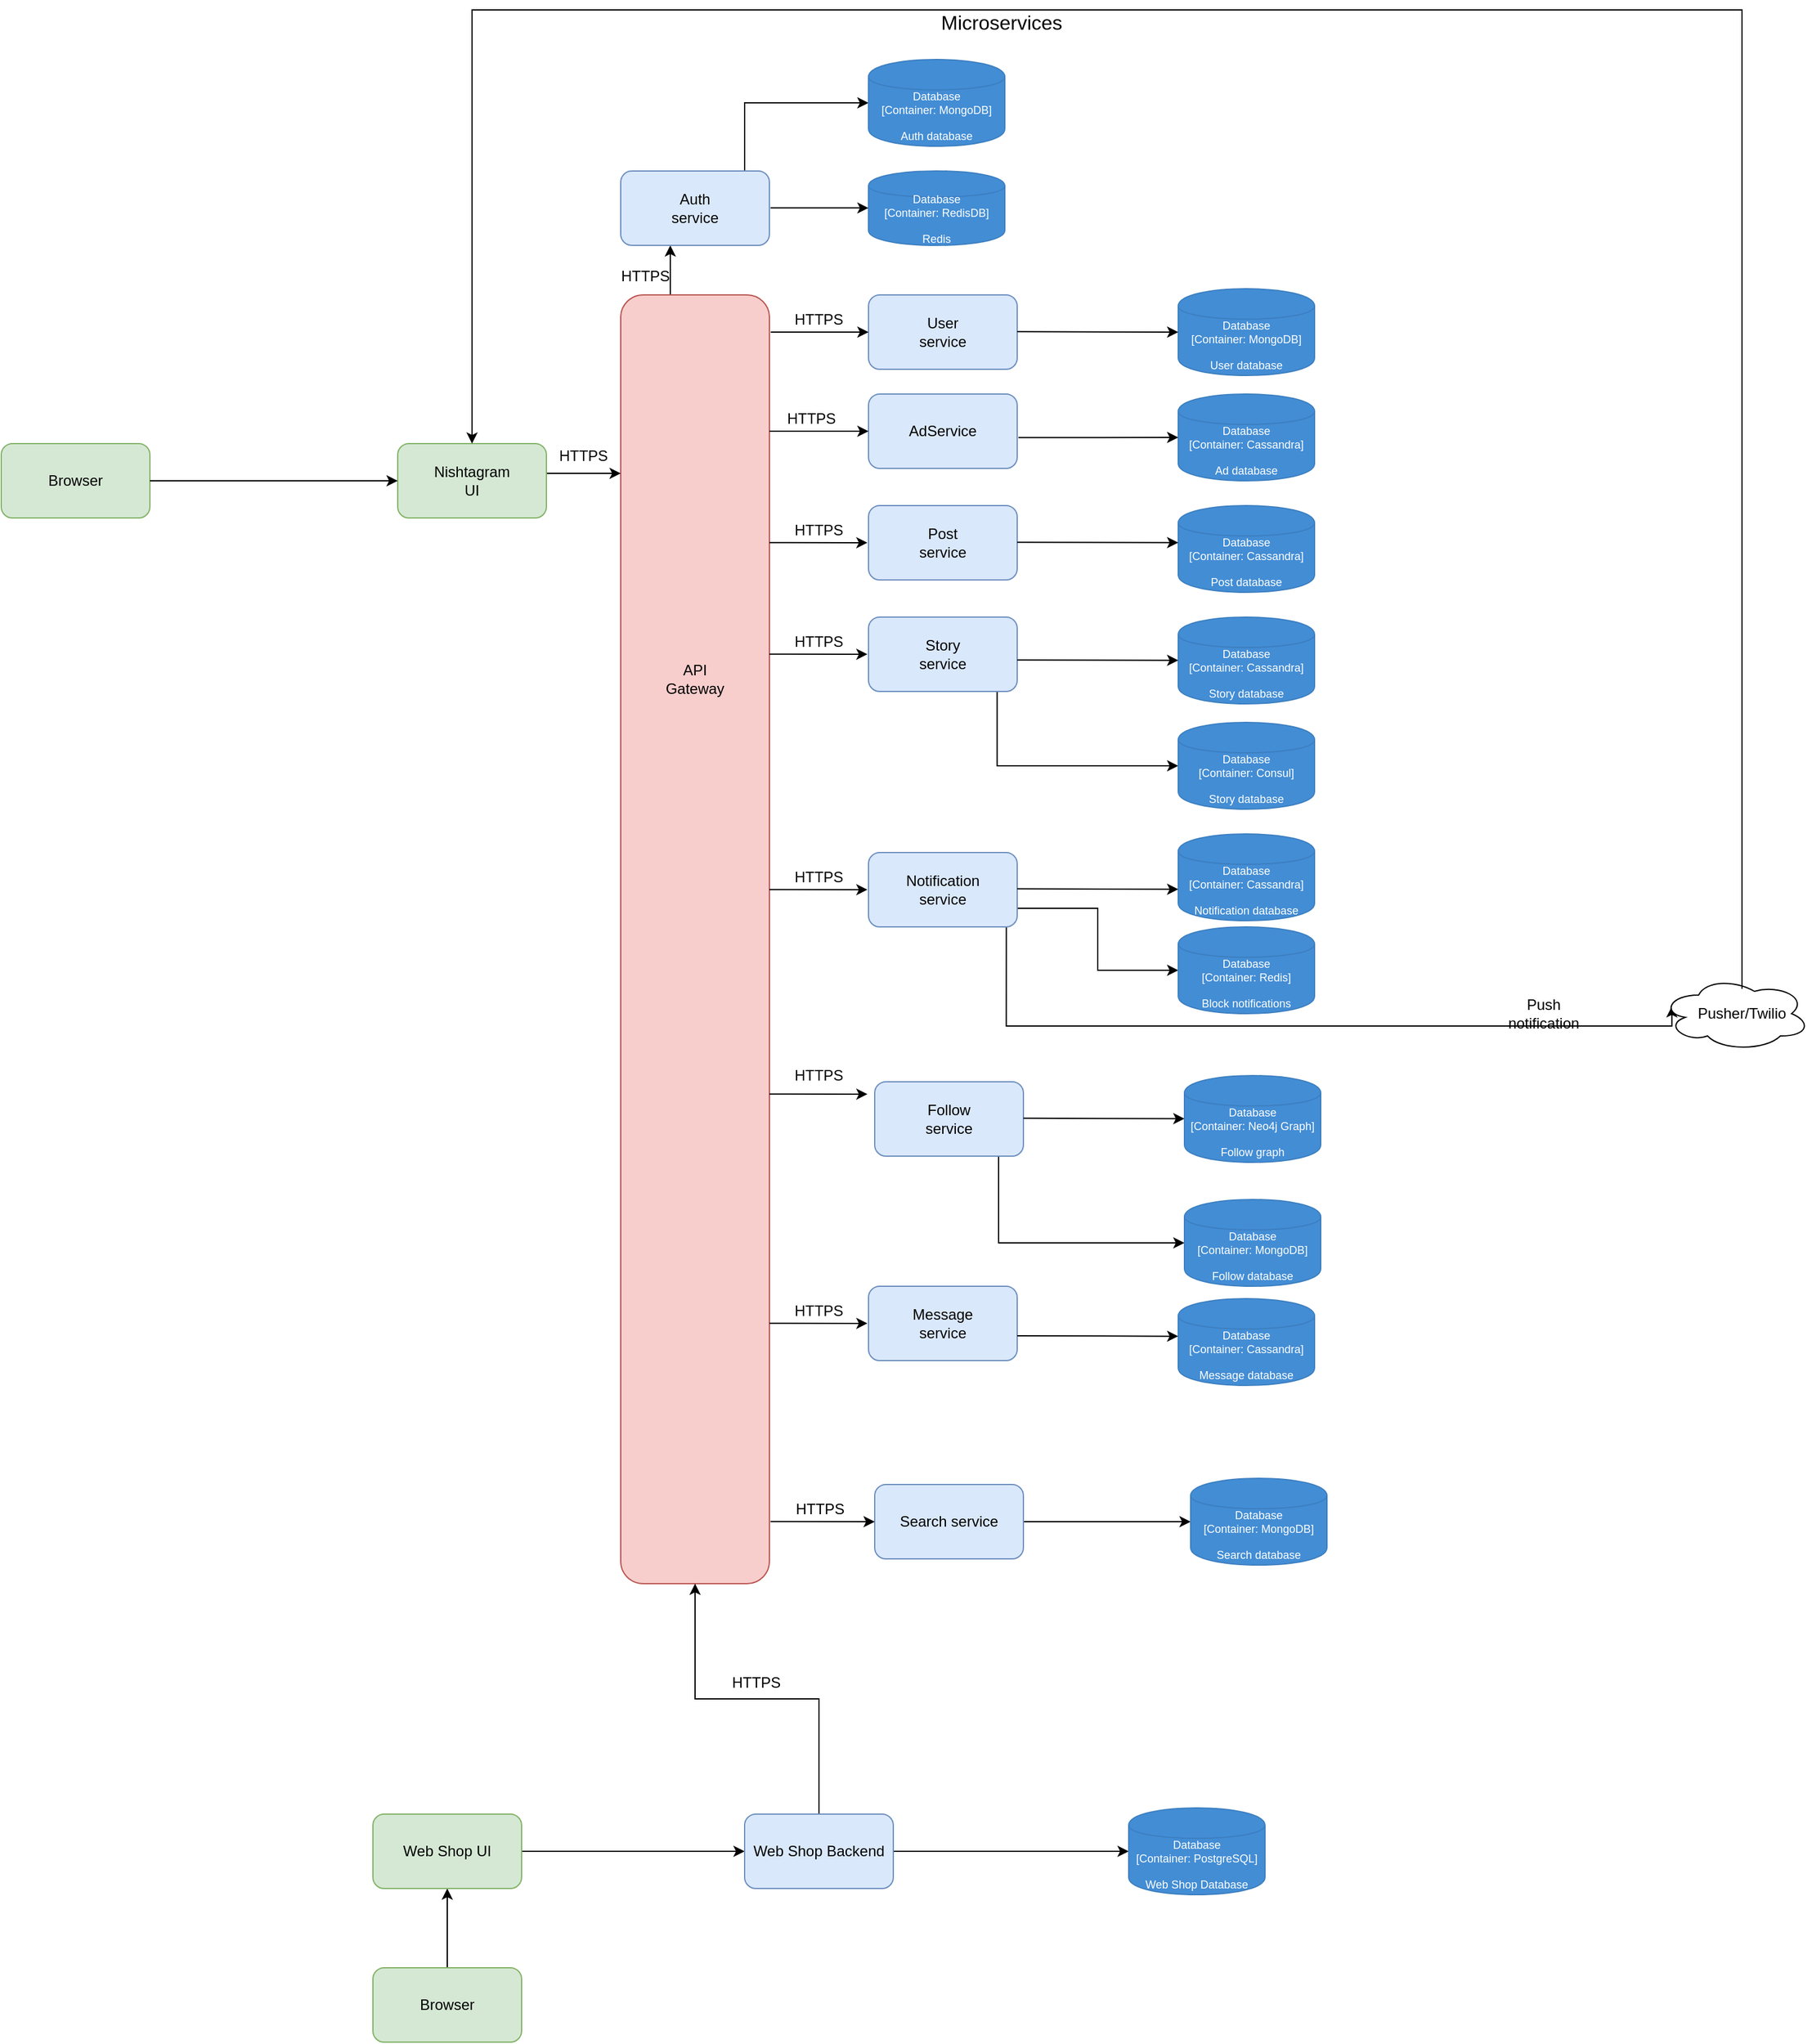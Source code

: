 <mxfile version="14.6.13" type="github"><diagram id="jnrrdVcON8O_dSR8l5Zq" name="Page-1"><mxGraphModel dx="1915" dy="632" grid="1" gridSize="10" guides="1" tooltips="1" connect="1" arrows="1" fold="1" page="1" pageScale="1" pageWidth="827" pageHeight="1169" math="0" shadow="0"><root><mxCell id="0"/><mxCell id="1" parent="0"/><mxCell id="WTtPB8ydNfYA009bVO5c-1" style="edgeStyle=orthogonalEdgeStyle;rounded=0;orthogonalLoop=1;jettySize=auto;html=1;exitX=0.25;exitY=0;exitDx=0;exitDy=0;fontSize=12;" edge="1" parent="1" source="WTtPB8ydNfYA009bVO5c-2"><mxGeometry relative="1" as="geometry"><mxPoint x="280" y="230" as="targetPoint"/><Array as="points"><mxPoint x="280" y="270"/><mxPoint x="280" y="230"/></Array></mxGeometry></mxCell><mxCell id="WTtPB8ydNfYA009bVO5c-2" value="" style="rounded=1;whiteSpace=wrap;html=1;fillColor=#f8cecc;strokeColor=#b85450;" vertex="1" parent="1"><mxGeometry x="240" y="270" width="120" height="1040" as="geometry"/></mxCell><mxCell id="WTtPB8ydNfYA009bVO5c-3" value="API &lt;br&gt;Gateway" style="text;html=1;strokeColor=none;fillColor=none;align=center;verticalAlign=middle;whiteSpace=wrap;rounded=0;" vertex="1" parent="1"><mxGeometry x="280" y="570" width="40" height="20" as="geometry"/></mxCell><mxCell id="WTtPB8ydNfYA009bVO5c-6" style="edgeStyle=orthogonalEdgeStyle;rounded=0;orthogonalLoop=1;jettySize=auto;html=1;" edge="1" parent="1" source="WTtPB8ydNfYA009bVO5c-7"><mxGeometry relative="1" as="geometry"><mxPoint x="240" y="414" as="targetPoint"/><Array as="points"><mxPoint x="240" y="414"/></Array></mxGeometry></mxCell><mxCell id="WTtPB8ydNfYA009bVO5c-7" value="" style="rounded=1;whiteSpace=wrap;html=1;fillColor=#d5e8d4;strokeColor=#82b366;" vertex="1" parent="1"><mxGeometry x="60" y="390" width="120" height="60" as="geometry"/></mxCell><mxCell id="WTtPB8ydNfYA009bVO5c-8" value="Nishtagram &lt;br&gt;UI" style="text;html=1;strokeColor=none;fillColor=none;align=center;verticalAlign=middle;whiteSpace=wrap;rounded=0;" vertex="1" parent="1"><mxGeometry x="100" y="410" width="40" height="20" as="geometry"/></mxCell><mxCell id="WTtPB8ydNfYA009bVO5c-10" value="HTTPS" style="text;html=1;strokeColor=none;fillColor=none;align=center;verticalAlign=middle;whiteSpace=wrap;rounded=0;" vertex="1" parent="1"><mxGeometry x="190" y="390" width="40" height="20" as="geometry"/></mxCell><mxCell id="WTtPB8ydNfYA009bVO5c-11" value="" style="rounded=1;whiteSpace=wrap;html=1;fillColor=#dae8fc;strokeColor=#6c8ebf;" vertex="1" parent="1"><mxGeometry x="440" y="270" width="120" height="60" as="geometry"/></mxCell><mxCell id="WTtPB8ydNfYA009bVO5c-12" value="" style="rounded=1;whiteSpace=wrap;html=1;fillColor=#dae8fc;strokeColor=#6c8ebf;" vertex="1" parent="1"><mxGeometry x="440" y="440" width="120" height="60" as="geometry"/></mxCell><mxCell id="WTtPB8ydNfYA009bVO5c-13" style="edgeStyle=orthogonalEdgeStyle;rounded=0;orthogonalLoop=1;jettySize=auto;html=1;exitX=0.865;exitY=1.001;exitDx=0;exitDy=0;entryX=0;entryY=0.5;entryDx=0;entryDy=0;entryPerimeter=0;fontSize=12;exitPerimeter=0;" edge="1" parent="1" source="WTtPB8ydNfYA009bVO5c-14" target="WTtPB8ydNfYA009bVO5c-44"><mxGeometry relative="1" as="geometry"/></mxCell><mxCell id="WTtPB8ydNfYA009bVO5c-14" value="" style="rounded=1;whiteSpace=wrap;html=1;fillColor=#dae8fc;strokeColor=#6c8ebf;" vertex="1" parent="1"><mxGeometry x="440" y="530" width="120" height="60" as="geometry"/></mxCell><mxCell id="WTtPB8ydNfYA009bVO5c-15" value="User service" style="text;html=1;strokeColor=none;fillColor=none;align=center;verticalAlign=middle;whiteSpace=wrap;rounded=0;" vertex="1" parent="1"><mxGeometry x="480" y="290" width="40" height="20" as="geometry"/></mxCell><mxCell id="WTtPB8ydNfYA009bVO5c-16" value="Microservices" style="text;html=1;strokeColor=none;fillColor=none;align=center;verticalAlign=middle;whiteSpace=wrap;rounded=0;fontSize=16;" vertex="1" parent="1"><mxGeometry x="510" y="40" width="75" height="20" as="geometry"/></mxCell><mxCell id="WTtPB8ydNfYA009bVO5c-17" value="Post service" style="text;html=1;strokeColor=none;fillColor=none;align=center;verticalAlign=middle;whiteSpace=wrap;rounded=0;fontSize=12;" vertex="1" parent="1"><mxGeometry x="480" y="460" width="40" height="20" as="geometry"/></mxCell><mxCell id="WTtPB8ydNfYA009bVO5c-18" value="Story service" style="text;html=1;strokeColor=none;fillColor=none;align=center;verticalAlign=middle;whiteSpace=wrap;rounded=0;fontSize=12;" vertex="1" parent="1"><mxGeometry x="480" y="550" width="40" height="20" as="geometry"/></mxCell><mxCell id="WTtPB8ydNfYA009bVO5c-19" style="edgeStyle=orthogonalEdgeStyle;rounded=0;orthogonalLoop=1;jettySize=auto;html=1;exitX=0.927;exitY=0.986;exitDx=0;exitDy=0;entryX=0.07;entryY=0.4;entryDx=0;entryDy=0;entryPerimeter=0;exitPerimeter=0;" edge="1" parent="1" source="WTtPB8ydNfYA009bVO5c-20" target="WTtPB8ydNfYA009bVO5c-50"><mxGeometry relative="1" as="geometry"><mxPoint x="532" y="780" as="sourcePoint"/><mxPoint x="694.8" y="829.76" as="targetPoint"/><Array as="points"><mxPoint x="551" y="860"/><mxPoint x="1088" y="860"/></Array></mxGeometry></mxCell><mxCell id="WTtPB8ydNfYA009bVO5c-86" style="edgeStyle=orthogonalEdgeStyle;rounded=0;orthogonalLoop=1;jettySize=auto;html=1;exitX=1;exitY=0.75;exitDx=0;exitDy=0;entryX=0;entryY=0.5;entryDx=0;entryDy=0;entryPerimeter=0;" edge="1" parent="1" source="WTtPB8ydNfYA009bVO5c-20" target="WTtPB8ydNfYA009bVO5c-81"><mxGeometry relative="1" as="geometry"/></mxCell><mxCell id="WTtPB8ydNfYA009bVO5c-20" value="" style="rounded=1;whiteSpace=wrap;html=1;fillColor=#dae8fc;strokeColor=#6c8ebf;" vertex="1" parent="1"><mxGeometry x="440" y="720" width="120" height="60" as="geometry"/></mxCell><mxCell id="WTtPB8ydNfYA009bVO5c-21" value="Notification service" style="text;html=1;strokeColor=none;fillColor=none;align=center;verticalAlign=middle;whiteSpace=wrap;rounded=0;fontSize=12;" vertex="1" parent="1"><mxGeometry x="480" y="740" width="40" height="20" as="geometry"/></mxCell><mxCell id="WTtPB8ydNfYA009bVO5c-22" style="edgeStyle=orthogonalEdgeStyle;rounded=0;orthogonalLoop=1;jettySize=auto;html=1;exitX=0.75;exitY=1;exitDx=0;exitDy=0;entryX=0;entryY=0.5;entryDx=0;entryDy=0;entryPerimeter=0;" edge="1" parent="1" source="WTtPB8ydNfYA009bVO5c-23" target="WTtPB8ydNfYA009bVO5c-47"><mxGeometry relative="1" as="geometry"><Array as="points"><mxPoint x="545" y="965"/><mxPoint x="545" y="1035"/></Array></mxGeometry></mxCell><mxCell id="WTtPB8ydNfYA009bVO5c-23" value="" style="rounded=1;whiteSpace=wrap;html=1;fillColor=#dae8fc;strokeColor=#6c8ebf;" vertex="1" parent="1"><mxGeometry x="445" y="905" width="120" height="60" as="geometry"/></mxCell><mxCell id="WTtPB8ydNfYA009bVO5c-24" value="Follow service" style="text;html=1;strokeColor=none;fillColor=none;align=center;verticalAlign=middle;whiteSpace=wrap;rounded=0;fontSize=12;" vertex="1" parent="1"><mxGeometry x="485" y="925" width="40" height="20" as="geometry"/></mxCell><mxCell id="WTtPB8ydNfYA009bVO5c-25" value="" style="rounded=1;whiteSpace=wrap;html=1;fillColor=#dae8fc;strokeColor=#6c8ebf;" vertex="1" parent="1"><mxGeometry x="440" y="1070" width="120" height="60" as="geometry"/></mxCell><mxCell id="WTtPB8ydNfYA009bVO5c-26" value="Message service" style="text;html=1;strokeColor=none;fillColor=none;align=center;verticalAlign=middle;whiteSpace=wrap;rounded=0;fontSize=12;" vertex="1" parent="1"><mxGeometry x="480" y="1090" width="40" height="20" as="geometry"/></mxCell><mxCell id="WTtPB8ydNfYA009bVO5c-27" style="edgeStyle=orthogonalEdgeStyle;rounded=0;orthogonalLoop=1;jettySize=auto;html=1;exitX=0.75;exitY=0;exitDx=0;exitDy=0;entryX=0;entryY=0.5;entryDx=0;entryDy=0;entryPerimeter=0;" edge="1" parent="1" source="WTtPB8ydNfYA009bVO5c-28" target="WTtPB8ydNfYA009bVO5c-51"><mxGeometry relative="1" as="geometry"><Array as="points"><mxPoint x="340" y="170"/><mxPoint x="340" y="115"/></Array></mxGeometry></mxCell><mxCell id="WTtPB8ydNfYA009bVO5c-28" value="" style="rounded=1;whiteSpace=wrap;html=1;fontSize=12;fillColor=#dae8fc;strokeColor=#6c8ebf;" vertex="1" parent="1"><mxGeometry x="240" y="170" width="120" height="60" as="geometry"/></mxCell><mxCell id="WTtPB8ydNfYA009bVO5c-29" value="&lt;div&gt;Auth&lt;/div&gt;&lt;div&gt;service&lt;br&gt;&lt;/div&gt;" style="text;html=1;strokeColor=none;fillColor=none;align=center;verticalAlign=middle;whiteSpace=wrap;rounded=0;fontSize=12;" vertex="1" parent="1"><mxGeometry x="280" y="190" width="40" height="20" as="geometry"/></mxCell><mxCell id="WTtPB8ydNfYA009bVO5c-30" value="" style="endArrow=classic;html=1;fontSize=12;entryX=0;entryY=0.5;entryDx=0;entryDy=0;" edge="1" parent="1" target="WTtPB8ydNfYA009bVO5c-11"><mxGeometry width="50" height="50" relative="1" as="geometry"><mxPoint x="361" y="300" as="sourcePoint"/><mxPoint x="420" y="280" as="targetPoint"/></mxGeometry></mxCell><mxCell id="WTtPB8ydNfYA009bVO5c-31" value="" style="endArrow=classic;html=1;fontSize=12;exitX=1.007;exitY=0.049;exitDx=0;exitDy=0;exitPerimeter=0;entryX=0;entryY=0.5;entryDx=0;entryDy=0;" edge="1" parent="1"><mxGeometry width="50" height="50" relative="1" as="geometry"><mxPoint x="360" y="469.86" as="sourcePoint"/><mxPoint x="439.16" y="469.97" as="targetPoint"/></mxGeometry></mxCell><mxCell id="WTtPB8ydNfYA009bVO5c-32" value="" style="endArrow=classic;html=1;fontSize=12;exitX=1.007;exitY=0.049;exitDx=0;exitDy=0;exitPerimeter=0;entryX=0;entryY=0.5;entryDx=0;entryDy=0;" edge="1" parent="1"><mxGeometry width="50" height="50" relative="1" as="geometry"><mxPoint x="360" y="559.86" as="sourcePoint"/><mxPoint x="439.16" y="559.97" as="targetPoint"/></mxGeometry></mxCell><mxCell id="WTtPB8ydNfYA009bVO5c-33" value="" style="endArrow=classic;html=1;fontSize=12;exitX=1.007;exitY=0.049;exitDx=0;exitDy=0;exitPerimeter=0;entryX=0;entryY=0.5;entryDx=0;entryDy=0;" edge="1" parent="1"><mxGeometry width="50" height="50" relative="1" as="geometry"><mxPoint x="360" y="749.86" as="sourcePoint"/><mxPoint x="439.16" y="749.97" as="targetPoint"/></mxGeometry></mxCell><mxCell id="WTtPB8ydNfYA009bVO5c-34" value="" style="endArrow=classic;html=1;fontSize=12;exitX=1.007;exitY=0.049;exitDx=0;exitDy=0;exitPerimeter=0;entryX=0;entryY=0.5;entryDx=0;entryDy=0;" edge="1" parent="1"><mxGeometry width="50" height="50" relative="1" as="geometry"><mxPoint x="360" y="914.86" as="sourcePoint"/><mxPoint x="439.16" y="914.97" as="targetPoint"/></mxGeometry></mxCell><mxCell id="WTtPB8ydNfYA009bVO5c-35" value="" style="endArrow=classic;html=1;fontSize=12;exitX=1.007;exitY=0.049;exitDx=0;exitDy=0;exitPerimeter=0;entryX=0;entryY=0.5;entryDx=0;entryDy=0;" edge="1" parent="1"><mxGeometry width="50" height="50" relative="1" as="geometry"><mxPoint x="360" y="1099.86" as="sourcePoint"/><mxPoint x="439.16" y="1099.97" as="targetPoint"/></mxGeometry></mxCell><object placeholders="1" c4Type="Database" c4Technology="MongoDB" c4Description="User database" label="%c4Type%&lt;div&gt;[Container:&amp;nbsp;%c4Technology%]&lt;/div&gt;&lt;br&gt;&lt;div&gt;%c4Description%&lt;/div&gt;" id="WTtPB8ydNfYA009bVO5c-36"><mxCell style="shape=cylinder;whiteSpace=wrap;html=1;boundedLbl=1;rounded=0;labelBackgroundColor=none;fillColor=#438DD5;fontSize=9;fontColor=#ffffff;align=center;strokeColor=#3C7FC0;metaEdit=1;points=[[0.5,0,0],[1,0.25,0],[1,0.5,0],[1,0.75,0],[0.5,1,0],[0,0.75,0],[0,0.5,0],[0,0.25,0]];metaData={&quot;c4Type&quot;:{&quot;editable&quot;:false}};" vertex="1" parent="1"><mxGeometry x="690" y="265" width="110" height="70" as="geometry"/></mxCell></object><object placeholders="1" c4Type="Database" c4Technology="RedisDB" c4Description="Redis" label="%c4Type%&lt;div&gt;[Container:&amp;nbsp;%c4Technology%]&lt;/div&gt;&lt;br&gt;&lt;div&gt;%c4Description%&lt;/div&gt;" id="WTtPB8ydNfYA009bVO5c-37"><mxCell style="shape=cylinder;whiteSpace=wrap;html=1;boundedLbl=1;rounded=0;labelBackgroundColor=none;fillColor=#438DD5;fontSize=9;fontColor=#ffffff;align=center;strokeColor=#3C7FC0;metaEdit=1;points=[[0.5,0,0],[1,0.25,0],[1,0.5,0],[1,0.75,0],[0.5,1,0],[0,0.75,0],[0,0.5,0],[0,0.25,0]];metaData={&quot;c4Type&quot;:{&quot;editable&quot;:false}};" vertex="1" parent="1"><mxGeometry x="440" y="170" width="110" height="60" as="geometry"/></mxCell></object><mxCell id="WTtPB8ydNfYA009bVO5c-38" value="" style="endArrow=classic;html=1;fontSize=12;exitX=1.007;exitY=0.049;exitDx=0;exitDy=0;exitPerimeter=0;entryX=0;entryY=0.5;entryDx=0;entryDy=0;" edge="1" parent="1"><mxGeometry width="50" height="50" relative="1" as="geometry"><mxPoint x="360.84" y="199.71" as="sourcePoint"/><mxPoint x="440" y="199.82" as="targetPoint"/></mxGeometry></mxCell><mxCell id="WTtPB8ydNfYA009bVO5c-39" value="" style="endArrow=classic;html=1;fontSize=12;exitX=1.007;exitY=0.049;exitDx=0;exitDy=0;exitPerimeter=0;entryX=0;entryY=0.5;entryDx=0;entryDy=0;entryPerimeter=0;" edge="1" parent="1" target="WTtPB8ydNfYA009bVO5c-36"><mxGeometry width="50" height="50" relative="1" as="geometry"><mxPoint x="560.0" y="299.66" as="sourcePoint"/><mxPoint x="639.16" y="299.77" as="targetPoint"/></mxGeometry></mxCell><object placeholders="1" c4Type="Database" c4Technology="Cassandra" c4Description="Post database" label="%c4Type%&lt;div&gt;[Container:&amp;nbsp;%c4Technology%]&lt;/div&gt;&lt;br&gt;&lt;div&gt;%c4Description%&lt;/div&gt;" id="WTtPB8ydNfYA009bVO5c-40"><mxCell style="shape=cylinder;whiteSpace=wrap;html=1;boundedLbl=1;rounded=0;labelBackgroundColor=none;fillColor=#438DD5;fontSize=9;fontColor=#ffffff;align=center;strokeColor=#3C7FC0;metaEdit=1;points=[[0.5,0,0],[1,0.25,0],[1,0.5,0],[1,0.75,0],[0.5,1,0],[0,0.75,0],[0,0.5,0],[0,0.25,0]];metaData={&quot;c4Type&quot;:{&quot;editable&quot;:false}};" vertex="1" parent="1"><mxGeometry x="690" y="440" width="110" height="70" as="geometry"/></mxCell></object><mxCell id="WTtPB8ydNfYA009bVO5c-41" value="" style="endArrow=classic;html=1;fontSize=12;exitX=1.007;exitY=0.049;exitDx=0;exitDy=0;exitPerimeter=0;entryX=0;entryY=0.5;entryDx=0;entryDy=0;entryPerimeter=0;" edge="1" parent="1"><mxGeometry width="50" height="50" relative="1" as="geometry"><mxPoint x="560" y="469.58" as="sourcePoint"/><mxPoint x="690" y="469.92" as="targetPoint"/></mxGeometry></mxCell><object placeholders="1" c4Type="Database" c4Technology="Cassandra" c4Description="Story database" label="%c4Type%&lt;div&gt;[Container:&amp;nbsp;%c4Technology%]&lt;/div&gt;&lt;br&gt;&lt;div&gt;%c4Description%&lt;/div&gt;" id="WTtPB8ydNfYA009bVO5c-42"><mxCell style="shape=cylinder;whiteSpace=wrap;html=1;boundedLbl=1;rounded=0;labelBackgroundColor=none;fillColor=#438DD5;fontSize=9;fontColor=#ffffff;align=center;strokeColor=#3C7FC0;metaEdit=1;points=[[0.5,0,0],[1,0.25,0],[1,0.5,0],[1,0.75,0],[0.5,1,0],[0,0.75,0],[0,0.5,0],[0,0.25,0]];metaData={&quot;c4Type&quot;:{&quot;editable&quot;:false}};" vertex="1" parent="1"><mxGeometry x="690" y="530" width="110" height="70" as="geometry"/></mxCell></object><mxCell id="WTtPB8ydNfYA009bVO5c-43" value="" style="endArrow=classic;html=1;fontSize=12;exitX=1.007;exitY=0.049;exitDx=0;exitDy=0;exitPerimeter=0;entryX=0;entryY=0.5;entryDx=0;entryDy=0;entryPerimeter=0;" edge="1" parent="1"><mxGeometry width="50" height="50" relative="1" as="geometry"><mxPoint x="560" y="564.58" as="sourcePoint"/><mxPoint x="690" y="564.92" as="targetPoint"/></mxGeometry></mxCell><object placeholders="1" c4Type="Database" c4Technology="Consul" c4Description="Story database" label="%c4Type%&lt;div&gt;[Container:&amp;nbsp;%c4Technology%]&lt;/div&gt;&lt;br&gt;&lt;div&gt;%c4Description%&lt;/div&gt;" id="WTtPB8ydNfYA009bVO5c-44"><mxCell style="shape=cylinder;whiteSpace=wrap;html=1;boundedLbl=1;rounded=0;labelBackgroundColor=none;fillColor=#438DD5;fontSize=9;fontColor=#ffffff;align=center;strokeColor=#3C7FC0;metaEdit=1;points=[[0.5,0,0],[1,0.25,0],[1,0.5,0],[1,0.75,0],[0.5,1,0],[0,0.75,0],[0,0.5,0],[0,0.25,0]];metaData={&quot;c4Type&quot;:{&quot;editable&quot;:false}};" vertex="1" parent="1"><mxGeometry x="690" y="615" width="110" height="70" as="geometry"/></mxCell></object><mxCell id="WTtPB8ydNfYA009bVO5c-45" value="" style="endArrow=classic;html=1;fontSize=12;exitX=1.007;exitY=0.049;exitDx=0;exitDy=0;exitPerimeter=0;entryX=0;entryY=0.5;entryDx=0;entryDy=0;entryPerimeter=0;" edge="1" parent="1"><mxGeometry width="50" height="50" relative="1" as="geometry"><mxPoint x="565" y="934.41" as="sourcePoint"/><mxPoint x="695" y="934.75" as="targetPoint"/></mxGeometry></mxCell><object placeholders="1" c4Type="Database" c4Technology="Neo4j Graph" c4Description="Follow graph" label="%c4Type%&lt;div&gt;[Container:&amp;nbsp;%c4Technology%]&lt;/div&gt;&lt;br&gt;&lt;div&gt;%c4Description%&lt;/div&gt;" id="WTtPB8ydNfYA009bVO5c-46"><mxCell style="shape=cylinder;whiteSpace=wrap;html=1;boundedLbl=1;rounded=0;labelBackgroundColor=none;fillColor=#438DD5;fontSize=9;fontColor=#ffffff;align=center;strokeColor=#3C7FC0;metaEdit=1;points=[[0.5,0,0],[1,0.25,0],[1,0.5,0],[1,0.75,0],[0.5,1,0],[0,0.75,0],[0,0.5,0],[0,0.25,0]];metaData={&quot;c4Type&quot;:{&quot;editable&quot;:false}};" vertex="1" parent="1"><mxGeometry x="695" y="900" width="110" height="70" as="geometry"/></mxCell></object><object placeholders="1" c4Type="Database" c4Technology="MongoDB" c4Description="Follow database" label="%c4Type%&lt;div&gt;[Container:&amp;nbsp;%c4Technology%]&lt;/div&gt;&lt;br&gt;&lt;div&gt;%c4Description%&lt;/div&gt;" id="WTtPB8ydNfYA009bVO5c-47"><mxCell style="shape=cylinder;whiteSpace=wrap;html=1;boundedLbl=1;rounded=0;labelBackgroundColor=none;fillColor=#438DD5;fontSize=9;fontColor=#ffffff;align=center;strokeColor=#3C7FC0;metaEdit=1;points=[[0.5,0,0],[1,0.25,0],[1,0.5,0],[1,0.75,0],[0.5,1,0],[0,0.75,0],[0,0.5,0],[0,0.25,0]];metaData={&quot;c4Type&quot;:{&quot;editable&quot;:false}};" vertex="1" parent="1"><mxGeometry x="695" y="1000" width="110" height="70" as="geometry"/></mxCell></object><object placeholders="1" c4Type="Database" c4Technology="Cassandra" c4Description="Notification database" label="%c4Type%&lt;div&gt;[Container:&amp;nbsp;%c4Technology%]&lt;/div&gt;&lt;br&gt;&lt;div&gt;%c4Description%&lt;/div&gt;" id="WTtPB8ydNfYA009bVO5c-48"><mxCell style="shape=cylinder;whiteSpace=wrap;html=1;boundedLbl=1;rounded=0;labelBackgroundColor=none;fillColor=#438DD5;fontSize=9;fontColor=#ffffff;align=center;strokeColor=#3C7FC0;metaEdit=1;points=[[0.5,0,0],[1,0.25,0],[1,0.5,0],[1,0.75,0],[0.5,1,0],[0,0.75,0],[0,0.5,0],[0,0.25,0]];metaData={&quot;c4Type&quot;:{&quot;editable&quot;:false}};" vertex="1" parent="1"><mxGeometry x="690" y="705" width="110" height="70" as="geometry"/></mxCell></object><mxCell id="WTtPB8ydNfYA009bVO5c-49" value="" style="endArrow=classic;html=1;fontSize=12;exitX=1.007;exitY=0.049;exitDx=0;exitDy=0;exitPerimeter=0;entryX=0;entryY=0.5;entryDx=0;entryDy=0;entryPerimeter=0;" edge="1" parent="1"><mxGeometry width="50" height="50" relative="1" as="geometry"><mxPoint x="560" y="749.29" as="sourcePoint"/><mxPoint x="690" y="749.63" as="targetPoint"/></mxGeometry></mxCell><object placeholders="1" c4Type="Database" c4Technology="MongoDB" c4Description="Auth database" label="%c4Type%&lt;div&gt;[Container:&amp;nbsp;%c4Technology%]&lt;/div&gt;&lt;br&gt;&lt;div&gt;%c4Description%&lt;/div&gt;" id="WTtPB8ydNfYA009bVO5c-51"><mxCell style="shape=cylinder;whiteSpace=wrap;html=1;boundedLbl=1;rounded=0;labelBackgroundColor=none;fillColor=#438DD5;fontSize=9;fontColor=#ffffff;align=center;strokeColor=#3C7FC0;metaEdit=1;points=[[0.5,0,0],[1,0.25,0],[1,0.5,0],[1,0.75,0],[0.5,1,0],[0,0.75,0],[0,0.5,0],[0,0.25,0]];metaData={&quot;c4Type&quot;:{&quot;editable&quot;:false}};" vertex="1" parent="1"><mxGeometry x="440" y="80" width="110" height="70" as="geometry"/></mxCell></object><mxCell id="WTtPB8ydNfYA009bVO5c-52" value="Push notification" style="text;html=1;strokeColor=none;fillColor=none;align=center;verticalAlign=middle;whiteSpace=wrap;rounded=0;" vertex="1" parent="1"><mxGeometry x="940" y="840" width="90" height="20" as="geometry"/></mxCell><object placeholders="1" c4Type="Database" c4Technology="Cassandra" c4Description="Message database" label="%c4Type%&lt;div&gt;[Container:&amp;nbsp;%c4Technology%]&lt;/div&gt;&lt;br&gt;&lt;div&gt;%c4Description%&lt;/div&gt;" id="WTtPB8ydNfYA009bVO5c-53"><mxCell style="shape=cylinder;whiteSpace=wrap;html=1;boundedLbl=1;rounded=0;labelBackgroundColor=none;fillColor=#438DD5;fontSize=9;fontColor=#ffffff;align=center;strokeColor=#3C7FC0;metaEdit=1;points=[[0.5,0,0],[1,0.25,0],[1,0.5,0],[1,0.75,0],[0.5,1,0],[0,0.75,0],[0,0.5,0],[0,0.25,0]];metaData={&quot;c4Type&quot;:{&quot;editable&quot;:false}};" vertex="1" parent="1"><mxGeometry x="690" y="1080" width="110" height="70" as="geometry"/></mxCell></object><mxCell id="WTtPB8ydNfYA009bVO5c-54" value="" style="endArrow=classic;html=1;fontSize=12;exitX=1.007;exitY=0.049;exitDx=0;exitDy=0;exitPerimeter=0;entryX=0;entryY=0.5;entryDx=0;entryDy=0;entryPerimeter=0;" edge="1" parent="1"><mxGeometry width="50" height="50" relative="1" as="geometry"><mxPoint x="560" y="1110" as="sourcePoint"/><mxPoint x="690" y="1110.34" as="targetPoint"/></mxGeometry></mxCell><mxCell id="WTtPB8ydNfYA009bVO5c-56" value="HTTPS" style="text;html=1;strokeColor=none;fillColor=none;align=center;verticalAlign=middle;whiteSpace=wrap;rounded=0;" vertex="1" parent="1"><mxGeometry x="380" y="280" width="40" height="20" as="geometry"/></mxCell><mxCell id="WTtPB8ydNfYA009bVO5c-57" value="HTTPS" style="text;html=1;strokeColor=none;fillColor=none;align=center;verticalAlign=middle;whiteSpace=wrap;rounded=0;" vertex="1" parent="1"><mxGeometry x="380" y="450" width="40" height="20" as="geometry"/></mxCell><mxCell id="WTtPB8ydNfYA009bVO5c-58" value="HTTPS" style="text;html=1;strokeColor=none;fillColor=none;align=center;verticalAlign=middle;whiteSpace=wrap;rounded=0;" vertex="1" parent="1"><mxGeometry x="380" y="540" width="40" height="20" as="geometry"/></mxCell><mxCell id="WTtPB8ydNfYA009bVO5c-59" value="HTTPS" style="text;html=1;strokeColor=none;fillColor=none;align=center;verticalAlign=middle;whiteSpace=wrap;rounded=0;" vertex="1" parent="1"><mxGeometry x="380" y="730" width="40" height="20" as="geometry"/></mxCell><mxCell id="WTtPB8ydNfYA009bVO5c-60" value="HTTPS" style="text;html=1;strokeColor=none;fillColor=none;align=center;verticalAlign=middle;whiteSpace=wrap;rounded=0;" vertex="1" parent="1"><mxGeometry x="380" y="890" width="40" height="20" as="geometry"/></mxCell><mxCell id="WTtPB8ydNfYA009bVO5c-61" value="HTTPS" style="text;html=1;strokeColor=none;fillColor=none;align=center;verticalAlign=middle;whiteSpace=wrap;rounded=0;" vertex="1" parent="1"><mxGeometry x="380" y="1080" width="40" height="20" as="geometry"/></mxCell><mxCell id="WTtPB8ydNfYA009bVO5c-62" value="HTTPS" style="text;html=1;strokeColor=none;fillColor=none;align=center;verticalAlign=middle;whiteSpace=wrap;rounded=0;" vertex="1" parent="1"><mxGeometry x="240" y="245" width="40" height="20" as="geometry"/></mxCell><mxCell id="WTtPB8ydNfYA009bVO5c-63" value="" style="edgeStyle=orthogonalEdgeStyle;rounded=0;orthogonalLoop=1;jettySize=auto;html=1;" edge="1" parent="1" source="WTtPB8ydNfYA009bVO5c-64" target="WTtPB8ydNfYA009bVO5c-66"><mxGeometry relative="1" as="geometry"/></mxCell><mxCell id="WTtPB8ydNfYA009bVO5c-64" value="Browser&lt;span style=&quot;color: rgba(0 , 0 , 0 , 0) ; font-family: monospace ; font-size: 0px&quot;&gt;%3CmxGraphModel%3E%3Croot%3E%3CmxCell%20id%3D%220%22%2F%3E%3CmxCell%20id%3D%221%22%20parent%3D%220%22%2F%3E%3CmxCell%20id%3D%222%22%20value%3D%22consumes%22%20style%3D%22text%3Bhtml%3D1%3BstrokeColor%3Dnone%3BfillColor%3Dnone%3Balign%3Dcenter%3BverticalAlign%3Dmiddle%3BwhiteSpace%3Dwrap%3Brounded%3D0%3B%22%20vertex%3D%221%22%20parent%3D%221%22%3E%3CmxGeometry%20x%3D%22230%22%20y%3D%22230%22%20width%3D%2240%22%20height%3D%2220%22%20as%3D%22geometry%22%2F%3E%3C%2FmxCell%3E%3C%2Froot%3E%3C%2FmxGraphModel%3E&lt;/span&gt;" style="rounded=1;whiteSpace=wrap;html=1;fillColor=#d5e8d4;strokeColor=#82b366;" vertex="1" parent="1"><mxGeometry x="40" y="1620" width="120" height="60" as="geometry"/></mxCell><mxCell id="WTtPB8ydNfYA009bVO5c-65" style="edgeStyle=orthogonalEdgeStyle;rounded=0;orthogonalLoop=1;jettySize=auto;html=1;exitX=1;exitY=0.5;exitDx=0;exitDy=0;entryX=0;entryY=0.5;entryDx=0;entryDy=0;" edge="1" parent="1" source="WTtPB8ydNfYA009bVO5c-66" target="WTtPB8ydNfYA009bVO5c-69"><mxGeometry relative="1" as="geometry"/></mxCell><mxCell id="WTtPB8ydNfYA009bVO5c-66" value="Web Shop UI" style="rounded=1;whiteSpace=wrap;html=1;fillColor=#d5e8d4;strokeColor=#82b366;" vertex="1" parent="1"><mxGeometry x="40" y="1496" width="120" height="60" as="geometry"/></mxCell><mxCell id="WTtPB8ydNfYA009bVO5c-67" style="edgeStyle=orthogonalEdgeStyle;rounded=0;orthogonalLoop=1;jettySize=auto;html=1;exitX=1;exitY=0.5;exitDx=0;exitDy=0;entryX=0;entryY=0.5;entryDx=0;entryDy=0;entryPerimeter=0;" edge="1" parent="1" source="WTtPB8ydNfYA009bVO5c-69" target="WTtPB8ydNfYA009bVO5c-70"><mxGeometry relative="1" as="geometry"/></mxCell><mxCell id="WTtPB8ydNfYA009bVO5c-92" style="edgeStyle=orthogonalEdgeStyle;rounded=0;orthogonalLoop=1;jettySize=auto;html=1;entryX=0.5;entryY=1;entryDx=0;entryDy=0;" edge="1" parent="1" source="WTtPB8ydNfYA009bVO5c-69" target="WTtPB8ydNfYA009bVO5c-2"><mxGeometry relative="1" as="geometry"/></mxCell><mxCell id="WTtPB8ydNfYA009bVO5c-69" value="Web Shop Backend" style="rounded=1;whiteSpace=wrap;html=1;fillColor=#dae8fc;strokeColor=#6c8ebf;" vertex="1" parent="1"><mxGeometry x="340" y="1496" width="120" height="60" as="geometry"/></mxCell><object placeholders="1" c4Type="Database" c4Technology="PostgreSQL" c4Description="Web Shop Database" label="%c4Type%&lt;div&gt;[Container:&amp;nbsp;%c4Technology%]&lt;/div&gt;&lt;br&gt;&lt;div&gt;%c4Description%&lt;/div&gt;" id="WTtPB8ydNfYA009bVO5c-70"><mxCell style="shape=cylinder;whiteSpace=wrap;html=1;boundedLbl=1;rounded=0;labelBackgroundColor=none;fillColor=#438DD5;fontSize=9;fontColor=#ffffff;align=center;strokeColor=#3C7FC0;metaEdit=1;points=[[0.5,0,0],[1,0.25,0],[1,0.5,0],[1,0.75,0],[0.5,1,0],[0,0.75,0],[0,0.5,0],[0,0.25,0]];metaData={&quot;c4Type&quot;:{&quot;editable&quot;:false}};" vertex="1" parent="1"><mxGeometry x="650" y="1491" width="110" height="70" as="geometry"/></mxCell></object><mxCell id="WTtPB8ydNfYA009bVO5c-72" value="AdService" style="rounded=1;whiteSpace=wrap;html=1;fillColor=#dae8fc;strokeColor=#6c8ebf;" vertex="1" parent="1"><mxGeometry x="440" y="350" width="120" height="60" as="geometry"/></mxCell><mxCell id="WTtPB8ydNfYA009bVO5c-74" value="" style="endArrow=classic;html=1;entryX=0;entryY=0.5;entryDx=0;entryDy=0;" edge="1" parent="1" target="WTtPB8ydNfYA009bVO5c-72"><mxGeometry width="50" height="50" relative="1" as="geometry"><mxPoint x="360" y="380" as="sourcePoint"/><mxPoint x="570" y="350" as="targetPoint"/></mxGeometry></mxCell><object placeholders="1" c4Type="Database" c4Technology="Cassandra" c4Description="Ad database" label="%c4Type%&lt;div&gt;[Container:&amp;nbsp;%c4Technology%]&lt;/div&gt;&lt;br&gt;&lt;div&gt;%c4Description%&lt;/div&gt;" id="WTtPB8ydNfYA009bVO5c-75"><mxCell style="shape=cylinder;whiteSpace=wrap;html=1;boundedLbl=1;rounded=0;labelBackgroundColor=none;fillColor=#438DD5;fontSize=9;fontColor=#ffffff;align=center;strokeColor=#3C7FC0;metaEdit=1;points=[[0.5,0,0],[1,0.25,0],[1,0.5,0],[1,0.75,0],[0.5,1,0],[0,0.75,0],[0,0.5,0],[0,0.25,0]];metaData={&quot;c4Type&quot;:{&quot;editable&quot;:false}};" vertex="1" parent="1"><mxGeometry x="690" y="350" width="110" height="70" as="geometry"/></mxCell></object><mxCell id="WTtPB8ydNfYA009bVO5c-76" value="" style="endArrow=classic;html=1;fontSize=12;entryX=0;entryY=0.5;entryDx=0;entryDy=0;entryPerimeter=0;exitX=1.008;exitY=0.586;exitDx=0;exitDy=0;exitPerimeter=0;" edge="1" parent="1" target="WTtPB8ydNfYA009bVO5c-75" source="WTtPB8ydNfYA009bVO5c-72"><mxGeometry width="50" height="50" relative="1" as="geometry"><mxPoint x="570" y="385" as="sourcePoint"/><mxPoint x="639.16" y="384.77" as="targetPoint"/></mxGeometry></mxCell><mxCell id="WTtPB8ydNfYA009bVO5c-77" value="HTTPS" style="text;html=1;strokeColor=none;fillColor=none;align=center;verticalAlign=middle;whiteSpace=wrap;rounded=0;" vertex="1" parent="1"><mxGeometry x="374" y="360" width="40" height="20" as="geometry"/></mxCell><mxCell id="WTtPB8ydNfYA009bVO5c-79" value="" style="group" vertex="1" connectable="0" parent="1"><mxGeometry x="1080" y="820" width="120" height="60" as="geometry"/></mxCell><mxCell id="WTtPB8ydNfYA009bVO5c-50" value="" style="ellipse;shape=cloud;whiteSpace=wrap;html=1;" vertex="1" parent="WTtPB8ydNfYA009bVO5c-79"><mxGeometry width="120" height="60" as="geometry"/></mxCell><mxCell id="WTtPB8ydNfYA009bVO5c-55" value="Pusher/Twilio" style="text;html=1;strokeColor=none;fillColor=none;align=center;verticalAlign=middle;whiteSpace=wrap;rounded=0;" vertex="1" parent="WTtPB8ydNfYA009bVO5c-79"><mxGeometry x="25" y="20" width="80" height="20" as="geometry"/></mxCell><object placeholders="1" c4Type="Database" c4Technology="Redis" c4Description="Block notifications" label="%c4Type%&lt;div&gt;[Container:&amp;nbsp;%c4Technology%]&lt;/div&gt;&lt;br&gt;&lt;div&gt;%c4Description%&lt;/div&gt;" id="WTtPB8ydNfYA009bVO5c-81"><mxCell style="shape=cylinder;whiteSpace=wrap;html=1;boundedLbl=1;rounded=0;labelBackgroundColor=none;fillColor=#438DD5;fontSize=9;fontColor=#ffffff;align=center;strokeColor=#3C7FC0;metaEdit=1;points=[[0.5,0,0],[1,0.25,0],[1,0.5,0],[1,0.75,0],[0.5,1,0],[0,0.75,0],[0,0.5,0],[0,0.25,0]];metaData={&quot;c4Type&quot;:{&quot;editable&quot;:false}};" vertex="1" parent="1"><mxGeometry x="690" y="780" width="110" height="70" as="geometry"/></mxCell></object><mxCell id="WTtPB8ydNfYA009bVO5c-82" style="edgeStyle=orthogonalEdgeStyle;rounded=0;orthogonalLoop=1;jettySize=auto;html=1;" edge="1" parent="1"><mxGeometry relative="1" as="geometry"><mxPoint x="1145" y="830" as="sourcePoint"/><mxPoint x="120" y="390" as="targetPoint"/><Array as="points"><mxPoint x="1145" y="40"/><mxPoint x="120" y="40"/></Array></mxGeometry></mxCell><mxCell id="WTtPB8ydNfYA009bVO5c-84" value="" style="group" vertex="1" connectable="0" parent="1"><mxGeometry x="-260" y="390" width="120" height="60" as="geometry"/></mxCell><mxCell id="WTtPB8ydNfYA009bVO5c-4" value="" style="rounded=1;whiteSpace=wrap;html=1;fillColor=#d5e8d4;strokeColor=#82b366;" vertex="1" parent="WTtPB8ydNfYA009bVO5c-84"><mxGeometry width="120" height="60" as="geometry"/></mxCell><mxCell id="WTtPB8ydNfYA009bVO5c-5" value="Browser" style="text;html=1;strokeColor=none;fillColor=none;align=center;verticalAlign=middle;whiteSpace=wrap;rounded=0;" vertex="1" parent="WTtPB8ydNfYA009bVO5c-84"><mxGeometry x="40" y="20" width="40" height="20" as="geometry"/></mxCell><mxCell id="WTtPB8ydNfYA009bVO5c-85" style="edgeStyle=orthogonalEdgeStyle;rounded=0;orthogonalLoop=1;jettySize=auto;html=1;" edge="1" parent="1" source="WTtPB8ydNfYA009bVO5c-4" target="WTtPB8ydNfYA009bVO5c-7"><mxGeometry relative="1" as="geometry"/></mxCell><mxCell id="WTtPB8ydNfYA009bVO5c-89" style="edgeStyle=orthogonalEdgeStyle;rounded=0;orthogonalLoop=1;jettySize=auto;html=1;exitX=1;exitY=0.5;exitDx=0;exitDy=0;" edge="1" parent="1" source="WTtPB8ydNfYA009bVO5c-87" target="WTtPB8ydNfYA009bVO5c-88"><mxGeometry relative="1" as="geometry"/></mxCell><mxCell id="WTtPB8ydNfYA009bVO5c-87" value="Search service" style="rounded=1;whiteSpace=wrap;html=1;fillColor=#dae8fc;strokeColor=#6c8ebf;" vertex="1" parent="1"><mxGeometry x="445" y="1230" width="120" height="60" as="geometry"/></mxCell><object placeholders="1" c4Type="Database" c4Technology="MongoDB" c4Description="Search database" label="%c4Type%&lt;div&gt;[Container:&amp;nbsp;%c4Technology%]&lt;/div&gt;&lt;br&gt;&lt;div&gt;%c4Description%&lt;/div&gt;" id="WTtPB8ydNfYA009bVO5c-88"><mxCell style="shape=cylinder;whiteSpace=wrap;html=1;boundedLbl=1;rounded=0;labelBackgroundColor=none;fillColor=#438DD5;fontSize=9;fontColor=#ffffff;align=center;strokeColor=#3C7FC0;metaEdit=1;points=[[0.5,0,0],[1,0.25,0],[1,0.5,0],[1,0.75,0],[0.5,1,0],[0,0.75,0],[0,0.5,0],[0,0.25,0]];metaData={&quot;c4Type&quot;:{&quot;editable&quot;:false}};" vertex="1" parent="1"><mxGeometry x="700" y="1225" width="110" height="70" as="geometry"/></mxCell></object><mxCell id="WTtPB8ydNfYA009bVO5c-90" value="" style="endArrow=classic;html=1;fontSize=12;exitX=1.007;exitY=0.049;exitDx=0;exitDy=0;exitPerimeter=0;entryX=0;entryY=0.5;entryDx=0;entryDy=0;" edge="1" parent="1" target="WTtPB8ydNfYA009bVO5c-87"><mxGeometry width="50" height="50" relative="1" as="geometry"><mxPoint x="360.84" y="1259.86" as="sourcePoint"/><mxPoint x="440" y="1260" as="targetPoint"/></mxGeometry></mxCell><mxCell id="WTtPB8ydNfYA009bVO5c-91" value="HTTPS" style="text;html=1;strokeColor=none;fillColor=none;align=center;verticalAlign=middle;whiteSpace=wrap;rounded=0;" vertex="1" parent="1"><mxGeometry x="380.84" y="1240" width="40" height="20" as="geometry"/></mxCell><mxCell id="WTtPB8ydNfYA009bVO5c-93" value="HTTPS" style="text;html=1;align=center;verticalAlign=middle;resizable=0;points=[];autosize=1;strokeColor=none;" vertex="1" parent="1"><mxGeometry x="324" y="1380" width="50" height="20" as="geometry"/></mxCell></root></mxGraphModel></diagram></mxfile>